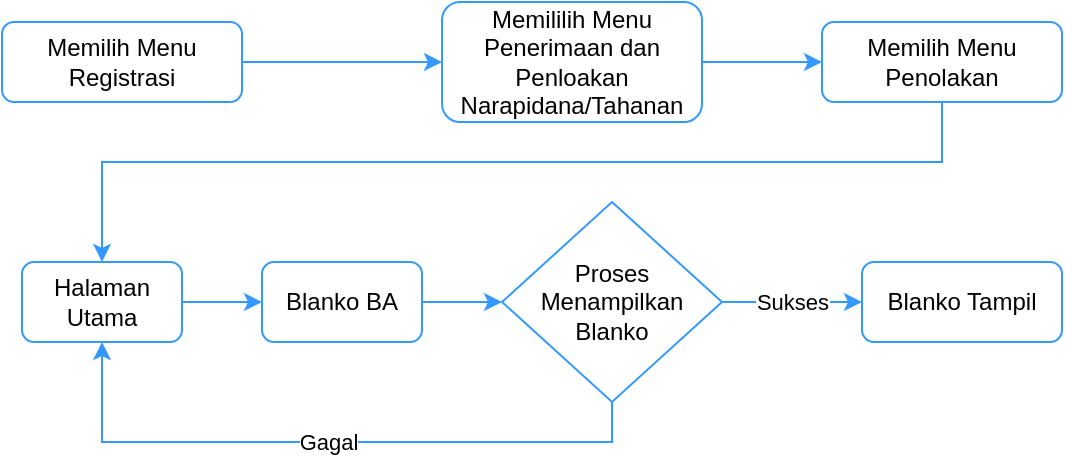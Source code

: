 <mxfile version="14.1.8" type="device"><diagram id="ILN_mOJ4QXKyvrCRdxUv" name="Page-1"><mxGraphModel dx="852" dy="486" grid="1" gridSize="10" guides="1" tooltips="1" connect="1" arrows="1" fold="1" page="1" pageScale="1" pageWidth="827" pageHeight="1169" math="0" shadow="0"><root><mxCell id="0"/><mxCell id="1" parent="0"/><mxCell id="RwBMigjgbr1rupTouzsn-1" style="edgeStyle=orthogonalEdgeStyle;rounded=0;orthogonalLoop=1;jettySize=auto;html=1;exitX=1;exitY=0.5;exitDx=0;exitDy=0;entryX=0;entryY=0.5;entryDx=0;entryDy=0;strokeColor=#3399FF;" edge="1" parent="1" source="RwBMigjgbr1rupTouzsn-2" target="RwBMigjgbr1rupTouzsn-4"><mxGeometry relative="1" as="geometry"/></mxCell><mxCell id="RwBMigjgbr1rupTouzsn-2" value="Memilih Menu Registrasi" style="rounded=1;whiteSpace=wrap;html=1;strokeColor=#3399FF;" vertex="1" parent="1"><mxGeometry x="10" y="10" width="120" height="40" as="geometry"/></mxCell><mxCell id="RwBMigjgbr1rupTouzsn-3" style="edgeStyle=orthogonalEdgeStyle;rounded=0;orthogonalLoop=1;jettySize=auto;html=1;exitX=1;exitY=0.5;exitDx=0;exitDy=0;strokeColor=#3399FF;" edge="1" parent="1" source="RwBMigjgbr1rupTouzsn-4" target="RwBMigjgbr1rupTouzsn-6"><mxGeometry relative="1" as="geometry"/></mxCell><mxCell id="RwBMigjgbr1rupTouzsn-4" value="Memililih Menu Penerimaan dan Penloakan Narapidana/Tahanan" style="rounded=1;whiteSpace=wrap;html=1;strokeColor=#3399FF;" vertex="1" parent="1"><mxGeometry x="230" width="130" height="60" as="geometry"/></mxCell><mxCell id="RwBMigjgbr1rupTouzsn-5" style="edgeStyle=orthogonalEdgeStyle;rounded=0;orthogonalLoop=1;jettySize=auto;html=1;exitX=0.5;exitY=1;exitDx=0;exitDy=0;strokeColor=#3399FF;" edge="1" parent="1" source="RwBMigjgbr1rupTouzsn-6" target="RwBMigjgbr1rupTouzsn-8"><mxGeometry relative="1" as="geometry"><Array as="points"><mxPoint x="480" y="80"/><mxPoint x="60" y="80"/></Array></mxGeometry></mxCell><mxCell id="RwBMigjgbr1rupTouzsn-6" value="Memilih Menu Penolakan" style="rounded=1;whiteSpace=wrap;html=1;strokeColor=#3399FF;" vertex="1" parent="1"><mxGeometry x="420" y="10" width="120" height="40" as="geometry"/></mxCell><mxCell id="RwBMigjgbr1rupTouzsn-7" style="edgeStyle=orthogonalEdgeStyle;rounded=0;orthogonalLoop=1;jettySize=auto;html=1;exitX=1;exitY=0.5;exitDx=0;exitDy=0;entryX=0;entryY=0.5;entryDx=0;entryDy=0;strokeColor=#3399FF;" edge="1" parent="1" source="RwBMigjgbr1rupTouzsn-8" target="RwBMigjgbr1rupTouzsn-10"><mxGeometry relative="1" as="geometry"/></mxCell><mxCell id="RwBMigjgbr1rupTouzsn-8" value="Halaman Utama" style="rounded=1;whiteSpace=wrap;html=1;strokeColor=#3399FF;" vertex="1" parent="1"><mxGeometry x="20" y="130" width="80" height="40" as="geometry"/></mxCell><mxCell id="RwBMigjgbr1rupTouzsn-9" style="edgeStyle=orthogonalEdgeStyle;rounded=0;orthogonalLoop=1;jettySize=auto;html=1;exitX=1;exitY=0.5;exitDx=0;exitDy=0;entryX=0;entryY=0.5;entryDx=0;entryDy=0;strokeColor=#3399FF;" edge="1" parent="1" source="RwBMigjgbr1rupTouzsn-10" target="RwBMigjgbr1rupTouzsn-14"><mxGeometry relative="1" as="geometry"/></mxCell><mxCell id="RwBMigjgbr1rupTouzsn-10" value="Blanko BA" style="rounded=1;whiteSpace=wrap;html=1;strokeColor=#3399FF;" vertex="1" parent="1"><mxGeometry x="140" y="130" width="80" height="40" as="geometry"/></mxCell><mxCell id="RwBMigjgbr1rupTouzsn-11" value="Blanko Tampil" style="rounded=1;whiteSpace=wrap;html=1;strokeColor=#3399FF;" vertex="1" parent="1"><mxGeometry x="440" y="130" width="100" height="40" as="geometry"/></mxCell><mxCell id="RwBMigjgbr1rupTouzsn-12" value="Sukses" style="edgeStyle=orthogonalEdgeStyle;rounded=0;orthogonalLoop=1;jettySize=auto;html=1;exitX=1;exitY=0.5;exitDx=0;exitDy=0;entryX=0;entryY=0.5;entryDx=0;entryDy=0;strokeColor=#3399FF;" edge="1" parent="1" source="RwBMigjgbr1rupTouzsn-14" target="RwBMigjgbr1rupTouzsn-11"><mxGeometry relative="1" as="geometry"/></mxCell><mxCell id="RwBMigjgbr1rupTouzsn-13" value="Gagal" style="edgeStyle=orthogonalEdgeStyle;rounded=0;orthogonalLoop=1;jettySize=auto;html=1;exitX=0.5;exitY=1;exitDx=0;exitDy=0;entryX=0.5;entryY=1;entryDx=0;entryDy=0;strokeColor=#3399FF;" edge="1" parent="1" source="RwBMigjgbr1rupTouzsn-14" target="RwBMigjgbr1rupTouzsn-8"><mxGeometry relative="1" as="geometry"/></mxCell><mxCell id="RwBMigjgbr1rupTouzsn-14" value="Proses&lt;br&gt;Menampilkan&lt;br&gt;Blanko" style="rhombus;whiteSpace=wrap;html=1;strokeColor=#3399FF;" vertex="1" parent="1"><mxGeometry x="260" y="100" width="110" height="100" as="geometry"/></mxCell></root></mxGraphModel></diagram></mxfile>